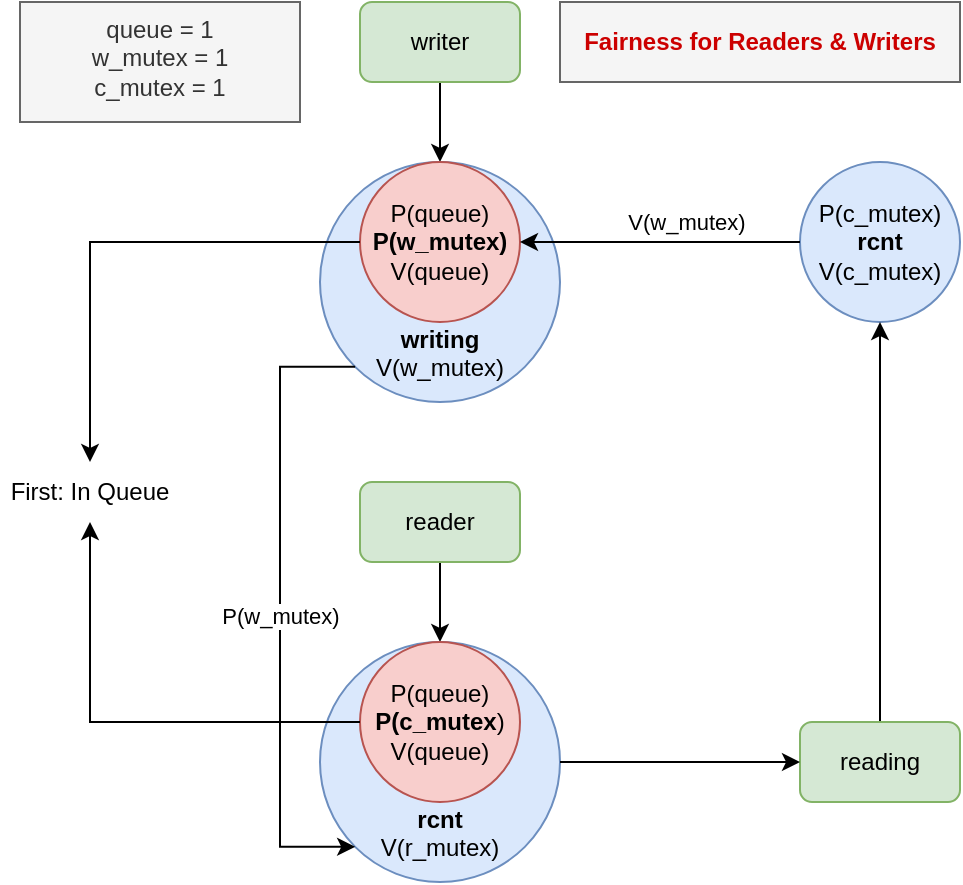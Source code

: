 <mxfile version="27.1.1">
  <diagram name="第 1 页" id="NxA5ZHaPWVLguhysDf8e">
    <mxGraphModel dx="946" dy="1779" grid="1" gridSize="10" guides="1" tooltips="1" connect="1" arrows="1" fold="1" page="1" pageScale="1" pageWidth="827" pageHeight="1169" math="0" shadow="0">
      <root>
        <mxCell id="0" />
        <mxCell id="1" parent="0" />
        <mxCell id="kEarLXxdJfwUQbJlJyUk-2" value="P(c_mutex)&lt;div&gt;&lt;b&gt;rcnt&lt;/b&gt;&lt;/div&gt;&lt;div&gt;V(c_mutex)&lt;/div&gt;" style="ellipse;whiteSpace=wrap;html=1;aspect=fixed;fillColor=#dae8fc;strokeColor=#6c8ebf;" parent="1" vertex="1">
          <mxGeometry x="560" width="80" height="80" as="geometry" />
        </mxCell>
        <mxCell id="Y-Ok2sf5bF5WKvIguWD6-27" style="edgeStyle=orthogonalEdgeStyle;rounded=0;orthogonalLoop=1;jettySize=auto;html=1;exitX=0.5;exitY=1;exitDx=0;exitDy=0;" edge="1" parent="1" source="kEarLXxdJfwUQbJlJyUk-3" target="Y-Ok2sf5bF5WKvIguWD6-5">
          <mxGeometry relative="1" as="geometry" />
        </mxCell>
        <mxCell id="kEarLXxdJfwUQbJlJyUk-3" value="writer" style="rounded=1;whiteSpace=wrap;html=1;fillColor=#d5e8d4;strokeColor=#82b366;" parent="1" vertex="1">
          <mxGeometry x="340" y="-80" width="80" height="40" as="geometry" />
        </mxCell>
        <mxCell id="Y-Ok2sf5bF5WKvIguWD6-37" style="edgeStyle=orthogonalEdgeStyle;rounded=0;orthogonalLoop=1;jettySize=auto;html=1;exitX=0.5;exitY=1;exitDx=0;exitDy=0;entryX=0.5;entryY=0;entryDx=0;entryDy=0;" edge="1" parent="1" source="kEarLXxdJfwUQbJlJyUk-5" target="Y-Ok2sf5bF5WKvIguWD6-7">
          <mxGeometry relative="1" as="geometry" />
        </mxCell>
        <mxCell id="kEarLXxdJfwUQbJlJyUk-5" value="reader" style="rounded=1;whiteSpace=wrap;html=1;fillColor=#d5e8d4;strokeColor=#82b366;" parent="1" vertex="1">
          <mxGeometry x="340" y="160" width="80" height="40" as="geometry" />
        </mxCell>
        <mxCell id="kEarLXxdJfwUQbJlJyUk-22" value="queue = 1&lt;br&gt;w_mutex = 1&lt;br&gt;c_mutex = 1&lt;div&gt;&lt;br/&gt;&lt;/div&gt;" style="text;html=1;align=center;verticalAlign=top;whiteSpace=wrap;rounded=0;fillColor=#f5f5f5;fontColor=#333333;strokeColor=#666666;" parent="1" vertex="1">
          <mxGeometry x="170" y="-80" width="140" height="60" as="geometry" />
        </mxCell>
        <mxCell id="Y-Ok2sf5bF5WKvIguWD6-8" value="" style="group" vertex="1" connectable="0" parent="1">
          <mxGeometry x="320" y="240" width="120" height="120" as="geometry" />
        </mxCell>
        <mxCell id="Y-Ok2sf5bF5WKvIguWD6-6" value="&lt;br&gt;&lt;div&gt;&lt;b&gt;&lt;br&gt;&lt;/b&gt;&lt;/div&gt;&lt;div&gt;&lt;b&gt;&lt;br&gt;&lt;/b&gt;&lt;/div&gt;&lt;div&gt;&lt;b&gt;&lt;br&gt;&lt;/b&gt;&lt;/div&gt;&lt;div&gt;&lt;b&gt;&lt;br&gt;&lt;/b&gt;&lt;/div&gt;&lt;div&gt;&lt;b&gt;rcnt&lt;/b&gt;&lt;/div&gt;&lt;div&gt;V(r_mutex)&lt;/div&gt;" style="ellipse;whiteSpace=wrap;html=1;aspect=fixed;fillColor=#dae8fc;strokeColor=#6c8ebf;" vertex="1" parent="Y-Ok2sf5bF5WKvIguWD6-8">
          <mxGeometry width="120" height="120" as="geometry" />
        </mxCell>
        <mxCell id="Y-Ok2sf5bF5WKvIguWD6-7" value="&lt;div&gt;P(queue)&lt;/div&gt;&lt;b&gt;P(c_mutex&lt;/b&gt;)&lt;div&gt;V(queue)&lt;/div&gt;" style="ellipse;whiteSpace=wrap;html=1;aspect=fixed;fillColor=#f8cecc;strokeColor=#b85450;" vertex="1" parent="Y-Ok2sf5bF5WKvIguWD6-8">
          <mxGeometry x="20" width="80" height="80" as="geometry" />
        </mxCell>
        <mxCell id="Y-Ok2sf5bF5WKvIguWD6-38" style="edgeStyle=orthogonalEdgeStyle;rounded=0;orthogonalLoop=1;jettySize=auto;html=1;exitX=0.5;exitY=0;exitDx=0;exitDy=0;" edge="1" parent="1" source="Y-Ok2sf5bF5WKvIguWD6-10" target="kEarLXxdJfwUQbJlJyUk-2">
          <mxGeometry relative="1" as="geometry" />
        </mxCell>
        <mxCell id="Y-Ok2sf5bF5WKvIguWD6-10" value="reading" style="rounded=1;whiteSpace=wrap;html=1;fillColor=#d5e8d4;strokeColor=#82b366;" vertex="1" parent="1">
          <mxGeometry x="560" y="280" width="80" height="40" as="geometry" />
        </mxCell>
        <mxCell id="Y-Ok2sf5bF5WKvIguWD6-11" style="edgeStyle=orthogonalEdgeStyle;rounded=0;orthogonalLoop=1;jettySize=auto;html=1;exitX=1;exitY=0.5;exitDx=0;exitDy=0;entryX=0;entryY=0.5;entryDx=0;entryDy=0;" edge="1" parent="1" source="Y-Ok2sf5bF5WKvIguWD6-6" target="Y-Ok2sf5bF5WKvIguWD6-10">
          <mxGeometry relative="1" as="geometry" />
        </mxCell>
        <mxCell id="Y-Ok2sf5bF5WKvIguWD6-14" value="" style="group" vertex="1" connectable="0" parent="1">
          <mxGeometry x="320" width="120" height="120" as="geometry" />
        </mxCell>
        <mxCell id="kEarLXxdJfwUQbJlJyUk-1" value="&lt;br&gt;&lt;div&gt;&lt;b&gt;&lt;br&gt;&lt;/b&gt;&lt;/div&gt;&lt;div&gt;&lt;b&gt;&lt;br&gt;&lt;/b&gt;&lt;/div&gt;&lt;div&gt;&lt;b&gt;&lt;br&gt;&lt;/b&gt;&lt;/div&gt;&lt;div&gt;&lt;b&gt;&lt;br&gt;&lt;/b&gt;&lt;/div&gt;&lt;div&gt;&lt;b&gt;writing&lt;/b&gt;&lt;/div&gt;&lt;div&gt;V(w_mutex)&lt;/div&gt;" style="ellipse;whiteSpace=wrap;html=1;aspect=fixed;fillColor=#dae8fc;strokeColor=#6c8ebf;" parent="Y-Ok2sf5bF5WKvIguWD6-14" vertex="1">
          <mxGeometry width="120" height="120" as="geometry" />
        </mxCell>
        <mxCell id="Y-Ok2sf5bF5WKvIguWD6-5" value="&lt;div&gt;P(queue)&lt;/div&gt;&lt;b&gt;P(w_mutex)&lt;/b&gt;&lt;div&gt;V(queue)&lt;/div&gt;" style="ellipse;whiteSpace=wrap;html=1;aspect=fixed;fillColor=#f8cecc;strokeColor=#b85450;" vertex="1" parent="Y-Ok2sf5bF5WKvIguWD6-14">
          <mxGeometry x="20" width="80" height="80" as="geometry" />
        </mxCell>
        <mxCell id="Y-Ok2sf5bF5WKvIguWD6-33" style="edgeStyle=orthogonalEdgeStyle;rounded=0;orthogonalLoop=1;jettySize=auto;html=1;" edge="1" parent="1" source="kEarLXxdJfwUQbJlJyUk-2" target="Y-Ok2sf5bF5WKvIguWD6-5">
          <mxGeometry relative="1" as="geometry" />
        </mxCell>
        <mxCell id="Y-Ok2sf5bF5WKvIguWD6-34" value="V(w_mutex)" style="edgeLabel;html=1;align=center;verticalAlign=middle;resizable=0;points=[];" vertex="1" connectable="0" parent="Y-Ok2sf5bF5WKvIguWD6-33">
          <mxGeometry x="0.064" y="1" relative="1" as="geometry">
            <mxPoint x="17" y="-11" as="offset" />
          </mxGeometry>
        </mxCell>
        <mxCell id="Y-Ok2sf5bF5WKvIguWD6-35" style="edgeStyle=orthogonalEdgeStyle;rounded=0;orthogonalLoop=1;jettySize=auto;html=1;exitX=0;exitY=1;exitDx=0;exitDy=0;entryX=0;entryY=1;entryDx=0;entryDy=0;" edge="1" parent="1" source="kEarLXxdJfwUQbJlJyUk-1" target="Y-Ok2sf5bF5WKvIguWD6-6">
          <mxGeometry relative="1" as="geometry">
            <Array as="points">
              <mxPoint x="300" y="102" />
              <mxPoint x="300" y="342" />
            </Array>
          </mxGeometry>
        </mxCell>
        <mxCell id="Y-Ok2sf5bF5WKvIguWD6-36" value="P(w_mutex)" style="edgeLabel;html=1;align=center;verticalAlign=middle;resizable=0;points=[];" vertex="1" connectable="0" parent="Y-Ok2sf5bF5WKvIguWD6-35">
          <mxGeometry x="0.026" relative="1" as="geometry">
            <mxPoint as="offset" />
          </mxGeometry>
        </mxCell>
        <mxCell id="Y-Ok2sf5bF5WKvIguWD6-39" value="First: In Queue" style="text;html=1;align=center;verticalAlign=middle;whiteSpace=wrap;rounded=0;" vertex="1" parent="1">
          <mxGeometry x="160" y="150" width="90" height="30" as="geometry" />
        </mxCell>
        <mxCell id="Y-Ok2sf5bF5WKvIguWD6-40" style="edgeStyle=orthogonalEdgeStyle;rounded=0;orthogonalLoop=1;jettySize=auto;html=1;exitX=0;exitY=0.5;exitDx=0;exitDy=0;" edge="1" parent="1" source="Y-Ok2sf5bF5WKvIguWD6-5" target="Y-Ok2sf5bF5WKvIguWD6-39">
          <mxGeometry relative="1" as="geometry" />
        </mxCell>
        <mxCell id="Y-Ok2sf5bF5WKvIguWD6-41" style="edgeStyle=orthogonalEdgeStyle;rounded=0;orthogonalLoop=1;jettySize=auto;html=1;exitX=0;exitY=0.5;exitDx=0;exitDy=0;" edge="1" parent="1" source="Y-Ok2sf5bF5WKvIguWD6-7" target="Y-Ok2sf5bF5WKvIguWD6-39">
          <mxGeometry relative="1" as="geometry" />
        </mxCell>
        <mxCell id="Y-Ok2sf5bF5WKvIguWD6-42" value="&lt;font style=&quot;color: rgb(204, 0, 0);&quot;&gt;&lt;b style=&quot;&quot;&gt;Fairness for Readers &amp;amp; Writers&lt;/b&gt;&lt;/font&gt;" style="text;html=1;align=center;verticalAlign=middle;whiteSpace=wrap;rounded=0;fillColor=#f5f5f5;strokeColor=#666666;fontColor=#333333;" vertex="1" parent="1">
          <mxGeometry x="440" y="-80" width="200" height="40" as="geometry" />
        </mxCell>
      </root>
    </mxGraphModel>
  </diagram>
</mxfile>
